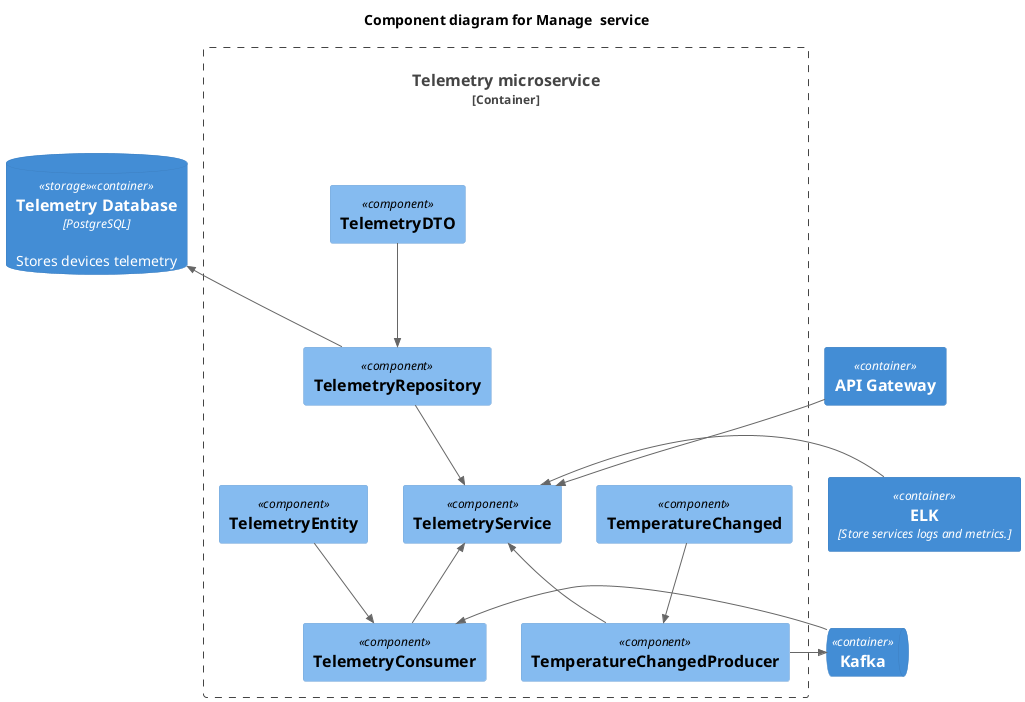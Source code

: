 @startuml

!include <C4/C4_Component>

title Component diagram for Manage  service

Container_Boundary(telemetry, "Telemetry microservice") {
    Component(telemetry_service, "TelemetryService")
    Component(telemetry_repository, "TelemetryRepository")
    Component(telemetry_consumer, "TelemetryConsumer")
    Component(temperature_changed_producer, "TemperatureСhangedProducer")
    Component(TelemetryDTO, "TelemetryDTO")
    Component(TemperatureСhanged, "TemperatureСhanged")
    Component(TelemetryEntity, "TelemetryEntity")

    Rel_U(telemetry_consumer, telemetry_service, "")
    Rel_U(temperature_changed_producer, telemetry_service, "")
    Rel_D(telemetry_repository, telemetry_service, "")
    Rel(TelemetryEntity, telemetry_consumer, "")
    Rel(TemperatureСhanged, temperature_changed_producer, "")
    Rel(TelemetryDTO, telemetry_repository, "")
}

ContainerDb(telemetry_db, "Telemetry Database", "PostgreSQL", "Stores devices telemetry", $tags = "storage")
Container(api_gateway, "API Gateway")
Container(logging_monitoring, "ELK", "Store services logs and metrics.")
ContainerQueue(kafka, "Kafka")

Rel_R(temperature_changed_producer,kafka, "")
Rel_R(kafka, telemetry_consumer, "")
Rel_U(telemetry_repository, telemetry_db, "")
Rel_R(logging_monitoring, telemetry_service, "")
Rel_D(api_gateway, telemetry_service, "")

@enduml